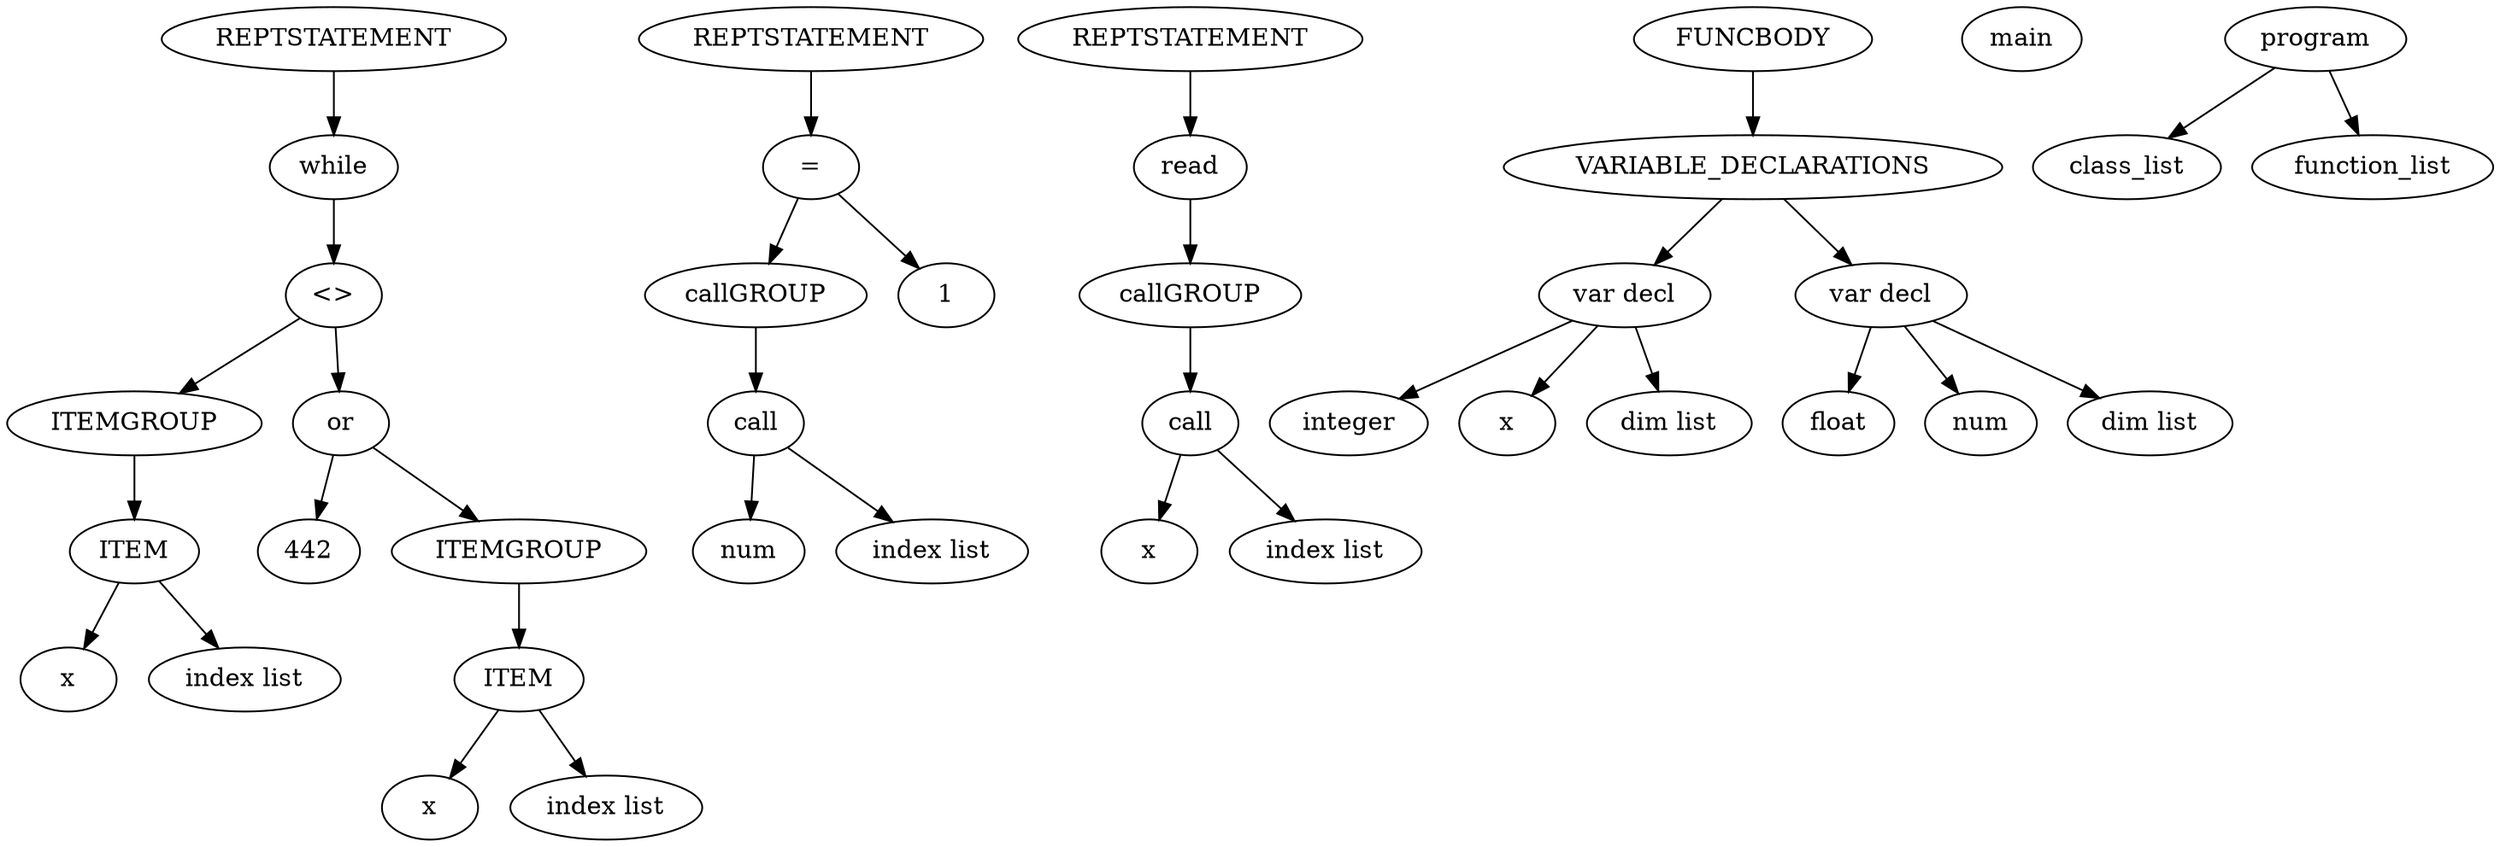 digraph AST {
35[label="REPTSTATEMENT"]
35->36
36[label="while"]
36->45
45[label="<>"]
45->42
45->48
48[label="or"]
48->46
48->54
54[label="ITEMGROUP"]
54->49
49[label="ITEM"]
49->50
49->51
51[label="index list"]
50[label="x"]
46[label="442"]
42[label="ITEMGROUP"]
42->37
37[label="ITEM"]
37->38
37->39
39[label="index list"]
38[label="x"]
24[label="REPTSTATEMENT"]
24->30
30[label="="]
30->29
30->31
31[label="1"]
29[label="callGROUP"]
29->25
25[label="call"]
25->26
25->27
27[label="index list"]
26[label="num"]
16[label="REPTSTATEMENT"]
16->17
17[label="read"]
17->23
23[label="callGROUP"]
23->18
18[label="call"]
18->19
18->20
20[label="index list"]
19[label="x"]
4[label="FUNCBODY"]
4->5
5[label="VARIABLE_DECLARATIONS"]
5->7
5->12
12[label="var decl"]
12->11
12->13
12->14
14[label="dim list"]
13[label="num"]
11[label="float"]
7[label="var decl"]
7->6
7->8
7->9
9[label="dim list"]
8[label="x"]
6[label="integer"]
3[label="main"]
0[label="program"]
0->1
0->2
2[label="function_list"]
1[label="class_list"]
}
